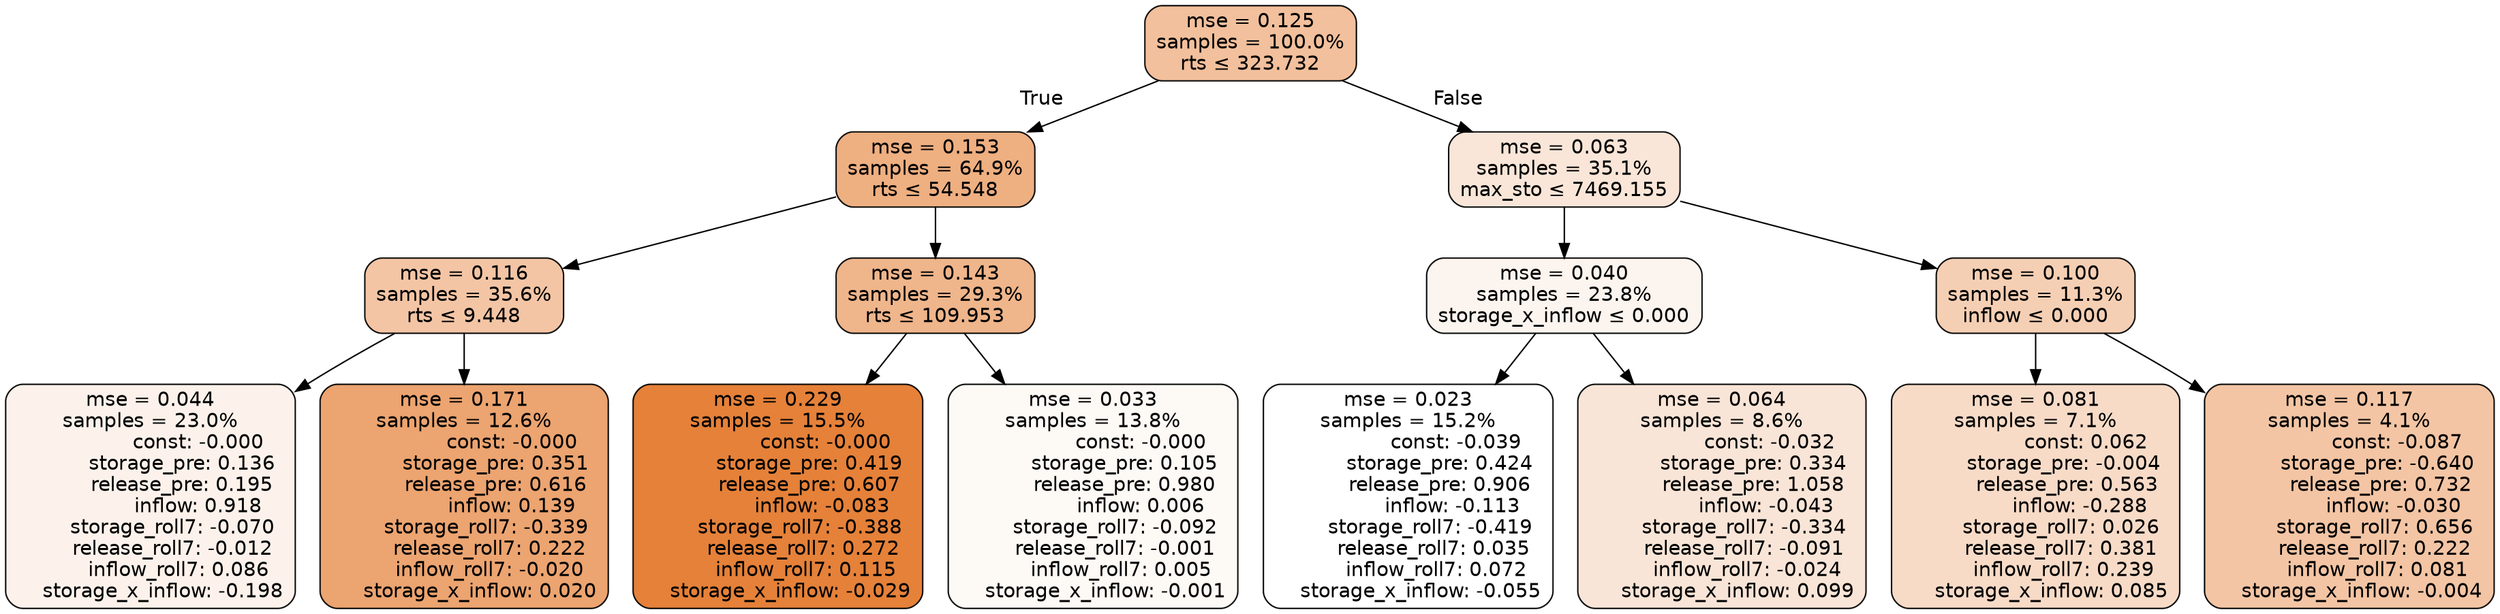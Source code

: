 digraph tree {
bgcolor="transparent"
node [shape=rectangle, style="filled, rounded", color="black", fontname=helvetica] ;
edge [fontname=helvetica] ;
	"0" [label="mse = 0.125
samples = 100.0%
rts &le; 323.732", fillcolor="#f2c09c"]
	"1" [label="mse = 0.153
samples = 64.9%
rts &le; 54.548", fillcolor="#eeaf81"]
	"2" [label="mse = 0.116
samples = 35.6%
rts &le; 9.448", fillcolor="#f3c5a5"]
	"3" [label="mse = 0.044
samples = 23.0%
               const: -0.000
          storage_pre: 0.136
          release_pre: 0.195
               inflow: 0.918
       storage_roll7: -0.070
       release_roll7: -0.012
         inflow_roll7: 0.086
    storage_x_inflow: -0.198", fillcolor="#fcf2eb"]
	"4" [label="mse = 0.171
samples = 12.6%
               const: -0.000
          storage_pre: 0.351
          release_pre: 0.616
               inflow: 0.139
       storage_roll7: -0.339
        release_roll7: 0.222
        inflow_roll7: -0.020
     storage_x_inflow: 0.020", fillcolor="#eca470"]
	"5" [label="mse = 0.143
samples = 29.3%
rts &le; 109.953", fillcolor="#efb58b"]
	"6" [label="mse = 0.229
samples = 15.5%
               const: -0.000
          storage_pre: 0.419
          release_pre: 0.607
              inflow: -0.083
       storage_roll7: -0.388
        release_roll7: 0.272
         inflow_roll7: 0.115
    storage_x_inflow: -0.029", fillcolor="#e58139"]
	"7" [label="mse = 0.033
samples = 13.8%
               const: -0.000
          storage_pre: 0.105
          release_pre: 0.980
               inflow: 0.006
       storage_roll7: -0.092
       release_roll7: -0.001
         inflow_roll7: 0.005
    storage_x_inflow: -0.001", fillcolor="#fdf9f5"]
	"8" [label="mse = 0.063
samples = 35.1%
max_sto &le; 7469.155", fillcolor="#f9e6d8"]
	"9" [label="mse = 0.040
samples = 23.8%
storage_x_inflow &le; 0.000", fillcolor="#fcf4ee"]
	"10" [label="mse = 0.023
samples = 15.2%
               const: -0.039
          storage_pre: 0.424
          release_pre: 0.906
              inflow: -0.113
       storage_roll7: -0.419
        release_roll7: 0.035
         inflow_roll7: 0.072
    storage_x_inflow: -0.055", fillcolor="#ffffff"]
	"11" [label="mse = 0.064
samples = 8.6%
               const: -0.032
          storage_pre: 0.334
          release_pre: 1.058
              inflow: -0.043
       storage_roll7: -0.334
       release_roll7: -0.091
        inflow_roll7: -0.024
     storage_x_inflow: 0.099", fillcolor="#f9e5d7"]
	"12" [label="mse = 0.100
samples = 11.3%
inflow &le; 0.000", fillcolor="#f5cfb4"]
	"13" [label="mse = 0.081
samples = 7.1%
                const: 0.062
         storage_pre: -0.004
          release_pre: 0.563
              inflow: -0.288
        storage_roll7: 0.026
        release_roll7: 0.381
         inflow_roll7: 0.239
     storage_x_inflow: 0.085", fillcolor="#f7dbc7"]
	"14" [label="mse = 0.117
samples = 4.1%
               const: -0.087
         storage_pre: -0.640
          release_pre: 0.732
              inflow: -0.030
        storage_roll7: 0.656
        release_roll7: 0.222
         inflow_roll7: 0.081
    storage_x_inflow: -0.004", fillcolor="#f3c5a4"]

	"0" -> "1" [labeldistance=2.5, labelangle=45, headlabel="True"]
	"1" -> "2"
	"2" -> "3"
	"2" -> "4"
	"1" -> "5"
	"5" -> "6"
	"5" -> "7"
	"0" -> "8" [labeldistance=2.5, labelangle=-45, headlabel="False"]
	"8" -> "9"
	"9" -> "10"
	"9" -> "11"
	"8" -> "12"
	"12" -> "13"
	"12" -> "14"
}